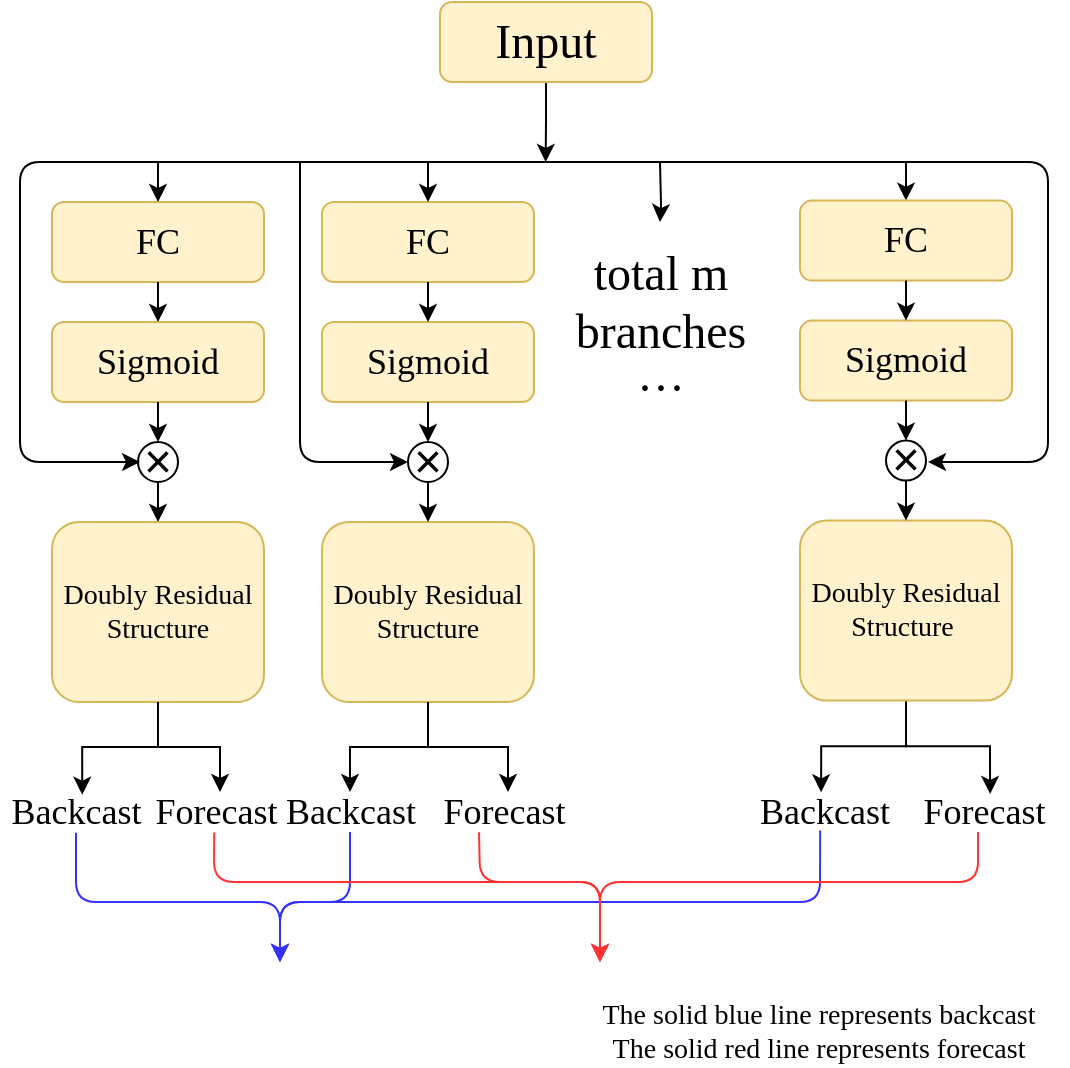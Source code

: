 <mxfile version="14.2.9" type="github"><diagram id="3lyuLYBFzt6b4DVkhszL" name="Page-1"><mxGraphModel dx="1543" dy="829" grid="1" gridSize="10" guides="1" tooltips="1" connect="1" arrows="1" fold="1" page="1" pageScale="1" pageWidth="827" pageHeight="1169" math="0" shadow="0"><root><mxCell id="0"/><mxCell id="1" parent="0"/><mxCell id="hmUjY6QKmMlUBoakhONz-150" style="edgeStyle=orthogonalEdgeStyle;rounded=0;orthogonalLoop=1;jettySize=auto;html=1;exitX=0.5;exitY=1;exitDx=0;exitDy=0;" edge="1" parent="1" source="hmUjY6QKmMlUBoakhONz-1"><mxGeometry relative="1" as="geometry"><mxPoint x="472.833" y="210" as="targetPoint"/></mxGeometry></mxCell><mxCell id="hmUjY6QKmMlUBoakhONz-1" value="&lt;font style=&quot;font-size: 24px&quot; face=&quot;Times New Roman&quot;&gt;Input&lt;/font&gt;" style="rounded=1;whiteSpace=wrap;html=1;fillColor=#fff2cc;strokeColor=#d6b656;" vertex="1" parent="1"><mxGeometry x="420" y="130" width="106" height="40" as="geometry"/></mxCell><mxCell id="hmUjY6QKmMlUBoakhONz-22" value="" style="group" vertex="1" connectable="0" parent="1"><mxGeometry x="200" y="220" width="132" height="260" as="geometry"/></mxCell><mxCell id="hmUjY6QKmMlUBoakhONz-3" value="&lt;font style=&quot;font-size: 18px&quot; face=&quot;Times New Roman&quot;&gt;FC&lt;/font&gt;" style="rounded=1;whiteSpace=wrap;html=1;fillColor=#fff2cc;strokeColor=#d6b656;" vertex="1" parent="hmUjY6QKmMlUBoakhONz-22"><mxGeometry x="26" y="10" width="106" height="40" as="geometry"/></mxCell><mxCell id="hmUjY6QKmMlUBoakhONz-4" value="&lt;font style=&quot;font-size: 14px&quot; face=&quot;Times New Roman&quot;&gt;Doubly Residual Structure&lt;/font&gt;" style="rounded=1;whiteSpace=wrap;html=1;fillColor=#fff2cc;strokeColor=#d6b656;" vertex="1" parent="hmUjY6QKmMlUBoakhONz-22"><mxGeometry x="26" y="170" width="106" height="90" as="geometry"/></mxCell><mxCell id="hmUjY6QKmMlUBoakhONz-8" value="&lt;font style=&quot;font-size: 18px&quot; face=&quot;Times New Roman&quot;&gt;Sigmoid&lt;/font&gt;" style="rounded=1;whiteSpace=wrap;html=1;fillColor=#fff2cc;strokeColor=#d6b656;" vertex="1" parent="hmUjY6QKmMlUBoakhONz-22"><mxGeometry x="26" y="70" width="106" height="40" as="geometry"/></mxCell><mxCell id="hmUjY6QKmMlUBoakhONz-12" style="edgeStyle=orthogonalEdgeStyle;rounded=0;orthogonalLoop=1;jettySize=auto;html=1;exitX=0.5;exitY=1;exitDx=0;exitDy=0;entryX=0.5;entryY=0;entryDx=0;entryDy=0;" edge="1" parent="hmUjY6QKmMlUBoakhONz-22" source="hmUjY6QKmMlUBoakhONz-3" target="hmUjY6QKmMlUBoakhONz-8"><mxGeometry relative="1" as="geometry"/></mxCell><mxCell id="hmUjY6QKmMlUBoakhONz-20" style="edgeStyle=orthogonalEdgeStyle;rounded=0;orthogonalLoop=1;jettySize=auto;html=1;exitX=0.5;exitY=1;exitDx=0;exitDy=0;" edge="1" parent="hmUjY6QKmMlUBoakhONz-22" source="hmUjY6QKmMlUBoakhONz-14"><mxGeometry relative="1" as="geometry"><mxPoint x="79" y="170" as="targetPoint"/></mxGeometry></mxCell><mxCell id="hmUjY6QKmMlUBoakhONz-14" value="&lt;font style=&quot;font-size: 24px&quot;&gt;×&lt;/font&gt;" style="ellipse;whiteSpace=wrap;html=1;aspect=fixed;" vertex="1" parent="hmUjY6QKmMlUBoakhONz-22"><mxGeometry x="69" y="130" width="20" height="20" as="geometry"/></mxCell><mxCell id="hmUjY6QKmMlUBoakhONz-19" style="edgeStyle=orthogonalEdgeStyle;rounded=0;orthogonalLoop=1;jettySize=auto;html=1;exitX=0.5;exitY=1;exitDx=0;exitDy=0;entryX=0.5;entryY=0;entryDx=0;entryDy=0;" edge="1" parent="hmUjY6QKmMlUBoakhONz-22" source="hmUjY6QKmMlUBoakhONz-8" target="hmUjY6QKmMlUBoakhONz-14"><mxGeometry relative="1" as="geometry"/></mxCell><mxCell id="hmUjY6QKmMlUBoakhONz-21" style="edgeStyle=orthogonalEdgeStyle;rounded=0;orthogonalLoop=1;jettySize=auto;html=1;exitX=0.5;exitY=1;exitDx=0;exitDy=0;" edge="1" parent="hmUjY6QKmMlUBoakhONz-22" source="hmUjY6QKmMlUBoakhONz-4" target="hmUjY6QKmMlUBoakhONz-4"><mxGeometry relative="1" as="geometry"/></mxCell><mxCell id="hmUjY6QKmMlUBoakhONz-51" value="" style="endArrow=classic;html=1;" edge="1" parent="1"><mxGeometry width="50" height="50" relative="1" as="geometry"><mxPoint x="660" y="210" as="sourcePoint"/><mxPoint x="270" y="360" as="targetPoint"/><Array as="points"><mxPoint x="210" y="210"/><mxPoint x="210" y="280"/><mxPoint x="210" y="360"/></Array></mxGeometry></mxCell><mxCell id="hmUjY6QKmMlUBoakhONz-64" style="edgeStyle=orthogonalEdgeStyle;rounded=0;orthogonalLoop=1;jettySize=auto;html=1;exitX=0.5;exitY=0;exitDx=0;exitDy=0;entryX=0.5;entryY=0;entryDx=0;entryDy=0;" edge="1" parent="1" target="hmUjY6QKmMlUBoakhONz-52"><mxGeometry relative="1" as="geometry"><mxPoint x="653" y="210" as="sourcePoint"/></mxGeometry></mxCell><mxCell id="hmUjY6QKmMlUBoakhONz-52" value="&lt;font style=&quot;font-size: 18px&quot; face=&quot;Times New Roman&quot;&gt;FC&lt;/font&gt;" style="rounded=1;whiteSpace=wrap;html=1;fillColor=#fff2cc;strokeColor=#d6b656;" vertex="1" parent="1"><mxGeometry x="600" y="229.31" width="106" height="40" as="geometry"/></mxCell><mxCell id="hmUjY6QKmMlUBoakhONz-121" style="edgeStyle=orthogonalEdgeStyle;rounded=0;orthogonalLoop=1;jettySize=auto;html=1;entryX=0.482;entryY=0.007;entryDx=0;entryDy=0;entryPerimeter=0;" edge="1" parent="1" source="hmUjY6QKmMlUBoakhONz-53" target="hmUjY6QKmMlUBoakhONz-116"><mxGeometry relative="1" as="geometry"/></mxCell><mxCell id="hmUjY6QKmMlUBoakhONz-123" style="edgeStyle=orthogonalEdgeStyle;rounded=0;orthogonalLoop=1;jettySize=auto;html=1;exitX=0.5;exitY=1;exitDx=0;exitDy=0;entryX=0.513;entryY=0.047;entryDx=0;entryDy=0;entryPerimeter=0;" edge="1" parent="1" source="hmUjY6QKmMlUBoakhONz-53" target="hmUjY6QKmMlUBoakhONz-118"><mxGeometry relative="1" as="geometry"/></mxCell><mxCell id="hmUjY6QKmMlUBoakhONz-53" value="&lt;font style=&quot;font-size: 14px&quot; face=&quot;Times New Roman&quot;&gt;Doubly Residual Structure&amp;nbsp;&lt;/font&gt;" style="rounded=1;whiteSpace=wrap;html=1;fillColor=#fff2cc;strokeColor=#d6b656;" vertex="1" parent="1"><mxGeometry x="600" y="389.31" width="106" height="90" as="geometry"/></mxCell><mxCell id="hmUjY6QKmMlUBoakhONz-54" value="&lt;font style=&quot;font-size: 18px&quot; face=&quot;Times New Roman&quot;&gt;Sigmoid&lt;/font&gt;" style="rounded=1;whiteSpace=wrap;html=1;fillColor=#fff2cc;strokeColor=#d6b656;" vertex="1" parent="1"><mxGeometry x="600" y="289.31" width="106" height="40" as="geometry"/></mxCell><mxCell id="hmUjY6QKmMlUBoakhONz-55" style="edgeStyle=orthogonalEdgeStyle;rounded=0;orthogonalLoop=1;jettySize=auto;html=1;exitX=0.5;exitY=1;exitDx=0;exitDy=0;entryX=0.5;entryY=0;entryDx=0;entryDy=0;" edge="1" parent="1" source="hmUjY6QKmMlUBoakhONz-52" target="hmUjY6QKmMlUBoakhONz-54"><mxGeometry relative="1" as="geometry"/></mxCell><mxCell id="hmUjY6QKmMlUBoakhONz-56" style="edgeStyle=orthogonalEdgeStyle;rounded=0;orthogonalLoop=1;jettySize=auto;html=1;exitX=0.5;exitY=1;exitDx=0;exitDy=0;" edge="1" parent="1" source="hmUjY6QKmMlUBoakhONz-57"><mxGeometry relative="1" as="geometry"><mxPoint x="653" y="389.31" as="targetPoint"/></mxGeometry></mxCell><mxCell id="hmUjY6QKmMlUBoakhONz-57" value="&lt;font style=&quot;font-size: 24px&quot;&gt;×&lt;/font&gt;" style="ellipse;whiteSpace=wrap;html=1;aspect=fixed;" vertex="1" parent="1"><mxGeometry x="643" y="349.31" width="20" height="20" as="geometry"/></mxCell><mxCell id="hmUjY6QKmMlUBoakhONz-58" style="edgeStyle=orthogonalEdgeStyle;rounded=0;orthogonalLoop=1;jettySize=auto;html=1;exitX=0.5;exitY=1;exitDx=0;exitDy=0;entryX=0.5;entryY=0;entryDx=0;entryDy=0;" edge="1" parent="1" source="hmUjY6QKmMlUBoakhONz-54" target="hmUjY6QKmMlUBoakhONz-57"><mxGeometry relative="1" as="geometry"/></mxCell><mxCell id="hmUjY6QKmMlUBoakhONz-59" style="edgeStyle=orthogonalEdgeStyle;rounded=0;orthogonalLoop=1;jettySize=auto;html=1;exitX=0.5;exitY=1;exitDx=0;exitDy=0;" edge="1" parent="1" source="hmUjY6QKmMlUBoakhONz-53" target="hmUjY6QKmMlUBoakhONz-53"><mxGeometry relative="1" as="geometry"/></mxCell><mxCell id="hmUjY6QKmMlUBoakhONz-60" value="" style="endArrow=classic;html=1;" edge="1" parent="1"><mxGeometry width="50" height="50" relative="1" as="geometry"><mxPoint x="654" y="210" as="sourcePoint"/><mxPoint x="664" y="360" as="targetPoint"/><Array as="points"><mxPoint x="724" y="210"/><mxPoint x="724" y="281"/><mxPoint x="724" y="360"/></Array></mxGeometry></mxCell><mxCell id="hmUjY6QKmMlUBoakhONz-63" style="edgeStyle=orthogonalEdgeStyle;rounded=0;orthogonalLoop=1;jettySize=auto;html=1;exitX=0.5;exitY=0;exitDx=0;exitDy=0;entryX=0.5;entryY=0;entryDx=0;entryDy=0;" edge="1" parent="1" target="hmUjY6QKmMlUBoakhONz-3"><mxGeometry relative="1" as="geometry"><mxPoint x="279" y="210" as="sourcePoint"/></mxGeometry></mxCell><mxCell id="hmUjY6QKmMlUBoakhONz-68" value="&lt;font style=&quot;font-size: 18px&quot; face=&quot;Times New Roman&quot;&gt;Backcast&amp;nbsp;&lt;/font&gt;" style="text;html=1;align=center;verticalAlign=middle;resizable=0;points=[];autosize=1;" vertex="1" parent="1"><mxGeometry x="200" y="525" width="80" height="20" as="geometry"/></mxCell><mxCell id="hmUjY6QKmMlUBoakhONz-73" value="" style="group" vertex="1" connectable="0" parent="1"><mxGeometry x="335" y="220" width="132" height="260" as="geometry"/></mxCell><mxCell id="hmUjY6QKmMlUBoakhONz-74" value="&lt;font style=&quot;font-size: 18px&quot; face=&quot;Times New Roman&quot;&gt;FC&lt;/font&gt;" style="rounded=1;whiteSpace=wrap;html=1;fillColor=#fff2cc;strokeColor=#d6b656;" vertex="1" parent="hmUjY6QKmMlUBoakhONz-73"><mxGeometry x="26" y="10" width="106" height="40" as="geometry"/></mxCell><mxCell id="hmUjY6QKmMlUBoakhONz-75" value="&lt;font style=&quot;font-size: 14px&quot; face=&quot;Times New Roman&quot;&gt;Doubly Residual Structure&lt;/font&gt;" style="rounded=1;whiteSpace=wrap;html=1;fillColor=#fff2cc;strokeColor=#d6b656;" vertex="1" parent="hmUjY6QKmMlUBoakhONz-73"><mxGeometry x="26" y="170" width="106" height="90" as="geometry"/></mxCell><mxCell id="hmUjY6QKmMlUBoakhONz-76" value="&lt;font style=&quot;font-size: 18px&quot; face=&quot;Times New Roman&quot;&gt;Sigmoid&lt;/font&gt;" style="rounded=1;whiteSpace=wrap;html=1;fillColor=#fff2cc;strokeColor=#d6b656;" vertex="1" parent="hmUjY6QKmMlUBoakhONz-73"><mxGeometry x="26" y="70" width="106" height="40" as="geometry"/></mxCell><mxCell id="hmUjY6QKmMlUBoakhONz-77" style="edgeStyle=orthogonalEdgeStyle;rounded=0;orthogonalLoop=1;jettySize=auto;html=1;exitX=0.5;exitY=1;exitDx=0;exitDy=0;entryX=0.5;entryY=0;entryDx=0;entryDy=0;" edge="1" parent="hmUjY6QKmMlUBoakhONz-73" source="hmUjY6QKmMlUBoakhONz-74" target="hmUjY6QKmMlUBoakhONz-76"><mxGeometry relative="1" as="geometry"/></mxCell><mxCell id="hmUjY6QKmMlUBoakhONz-78" style="edgeStyle=orthogonalEdgeStyle;rounded=0;orthogonalLoop=1;jettySize=auto;html=1;exitX=0.5;exitY=1;exitDx=0;exitDy=0;" edge="1" parent="hmUjY6QKmMlUBoakhONz-73" source="hmUjY6QKmMlUBoakhONz-79"><mxGeometry relative="1" as="geometry"><mxPoint x="79" y="170" as="targetPoint"/></mxGeometry></mxCell><mxCell id="hmUjY6QKmMlUBoakhONz-79" value="&lt;font style=&quot;font-size: 24px&quot;&gt;×&lt;/font&gt;" style="ellipse;whiteSpace=wrap;html=1;aspect=fixed;" vertex="1" parent="hmUjY6QKmMlUBoakhONz-73"><mxGeometry x="69" y="130" width="20" height="20" as="geometry"/></mxCell><mxCell id="hmUjY6QKmMlUBoakhONz-80" style="edgeStyle=orthogonalEdgeStyle;rounded=0;orthogonalLoop=1;jettySize=auto;html=1;exitX=0.5;exitY=1;exitDx=0;exitDy=0;entryX=0.5;entryY=0;entryDx=0;entryDy=0;" edge="1" parent="hmUjY6QKmMlUBoakhONz-73" source="hmUjY6QKmMlUBoakhONz-76" target="hmUjY6QKmMlUBoakhONz-79"><mxGeometry relative="1" as="geometry"/></mxCell><mxCell id="hmUjY6QKmMlUBoakhONz-81" style="edgeStyle=orthogonalEdgeStyle;rounded=0;orthogonalLoop=1;jettySize=auto;html=1;exitX=0.5;exitY=1;exitDx=0;exitDy=0;" edge="1" parent="hmUjY6QKmMlUBoakhONz-73" source="hmUjY6QKmMlUBoakhONz-75" target="hmUjY6QKmMlUBoakhONz-75"><mxGeometry relative="1" as="geometry"/></mxCell><mxCell id="hmUjY6QKmMlUBoakhONz-82" style="edgeStyle=orthogonalEdgeStyle;rounded=0;orthogonalLoop=1;jettySize=auto;html=1;exitX=0.5;exitY=0;exitDx=0;exitDy=0;entryX=0.5;entryY=0;entryDx=0;entryDy=0;" edge="1" parent="1" target="hmUjY6QKmMlUBoakhONz-74"><mxGeometry relative="1" as="geometry"><mxPoint x="419" y="210" as="sourcePoint"/></mxGeometry></mxCell><mxCell id="hmUjY6QKmMlUBoakhONz-84" value="&lt;font style=&quot;font-size: 18px&quot; face=&quot;Times New Roman&quot;&gt;Backcast&lt;/font&gt;" style="text;html=1;align=center;verticalAlign=middle;resizable=0;points=[];autosize=1;" vertex="1" parent="1"><mxGeometry x="335" y="525" width="80" height="20" as="geometry"/></mxCell><mxCell id="hmUjY6QKmMlUBoakhONz-85" value="" style="endArrow=classic;html=1;entryX=0;entryY=0.5;entryDx=0;entryDy=0;" edge="1" parent="1" target="hmUjY6QKmMlUBoakhONz-79"><mxGeometry width="50" height="50" relative="1" as="geometry"><mxPoint x="350" y="210" as="sourcePoint"/><mxPoint x="480" y="220" as="targetPoint"/><Array as="points"><mxPoint x="350" y="360"/></Array></mxGeometry></mxCell><mxCell id="hmUjY6QKmMlUBoakhONz-88" style="edgeStyle=orthogonalEdgeStyle;rounded=0;orthogonalLoop=1;jettySize=auto;html=1;" edge="1" parent="1" target="hmUjY6QKmMlUBoakhONz-86"><mxGeometry relative="1" as="geometry"><mxPoint x="530" y="230" as="targetPoint"/><mxPoint x="530" y="210" as="sourcePoint"/></mxGeometry></mxCell><mxCell id="hmUjY6QKmMlUBoakhONz-86" value="&lt;font style=&quot;font-size: 24px&quot; face=&quot;Times New Roman&quot;&gt;&lt;br&gt;total m&lt;br&gt;branches&lt;br&gt;···&lt;br&gt;&lt;/font&gt;" style="text;html=1;align=center;verticalAlign=middle;resizable=0;points=[];autosize=1;" vertex="1" parent="1"><mxGeometry x="480" y="240" width="100" height="80" as="geometry"/></mxCell><mxCell id="hmUjY6QKmMlUBoakhONz-92" style="edgeStyle=orthogonalEdgeStyle;rounded=0;orthogonalLoop=1;jettySize=auto;html=1;exitX=0.5;exitY=1;exitDx=0;exitDy=0;" edge="1" parent="1" source="hmUjY6QKmMlUBoakhONz-75" target="hmUjY6QKmMlUBoakhONz-84"><mxGeometry relative="1" as="geometry"/></mxCell><mxCell id="hmUjY6QKmMlUBoakhONz-101" value="&lt;font style=&quot;font-size: 18px&quot; face=&quot;Times New Roman&quot;&gt;Forecast&amp;nbsp;&lt;/font&gt;" style="text;html=1;align=center;verticalAlign=middle;resizable=0;points=[];autosize=1;" vertex="1" parent="1"><mxGeometry x="414" y="525" width="80" height="20" as="geometry"/></mxCell><mxCell id="hmUjY6QKmMlUBoakhONz-102" style="edgeStyle=orthogonalEdgeStyle;rounded=0;orthogonalLoop=1;jettySize=auto;html=1;exitX=0.5;exitY=1;exitDx=0;exitDy=0;" edge="1" parent="1" source="hmUjY6QKmMlUBoakhONz-75" target="hmUjY6QKmMlUBoakhONz-101"><mxGeometry relative="1" as="geometry"/></mxCell><mxCell id="hmUjY6QKmMlUBoakhONz-115" style="edgeStyle=orthogonalEdgeStyle;rounded=0;orthogonalLoop=1;jettySize=auto;html=1;exitX=0.5;exitY=1;exitDx=0;exitDy=0;" edge="1" parent="1"><mxGeometry relative="1" as="geometry"><mxPoint x="654" y="495" as="sourcePoint"/><mxPoint x="654" y="495" as="targetPoint"/></mxGeometry></mxCell><mxCell id="hmUjY6QKmMlUBoakhONz-116" value="&lt;font style=&quot;font-size: 18px&quot; face=&quot;Times New Roman&quot;&gt;Backcast&lt;/font&gt;" style="text;html=1;align=center;verticalAlign=middle;resizable=0;points=[];autosize=1;" vertex="1" parent="1"><mxGeometry x="572" y="525" width="80" height="20" as="geometry"/></mxCell><mxCell id="hmUjY6QKmMlUBoakhONz-118" value="&lt;font style=&quot;font-size: 18px&quot; face=&quot;Times New Roman&quot;&gt;Forecast&amp;nbsp;&lt;/font&gt;" style="text;html=1;align=center;verticalAlign=middle;resizable=0;points=[];autosize=1;" vertex="1" parent="1"><mxGeometry x="654" y="525" width="80" height="20" as="geometry"/></mxCell><mxCell id="hmUjY6QKmMlUBoakhONz-129" value="&lt;font style=&quot;font-size: 18px&quot; face=&quot;Times New Roman&quot;&gt;Forecast&amp;nbsp;&lt;/font&gt;" style="text;html=1;align=center;verticalAlign=middle;resizable=0;points=[];autosize=1;" vertex="1" parent="1"><mxGeometry x="270" y="525" width="80" height="20" as="geometry"/></mxCell><mxCell id="hmUjY6QKmMlUBoakhONz-130" style="edgeStyle=orthogonalEdgeStyle;rounded=0;orthogonalLoop=1;jettySize=auto;html=1;exitX=0.5;exitY=1;exitDx=0;exitDy=0;entryX=0.514;entryY=0.067;entryDx=0;entryDy=0;entryPerimeter=0;" edge="1" parent="1" source="hmUjY6QKmMlUBoakhONz-4" target="hmUjY6QKmMlUBoakhONz-68"><mxGeometry relative="1" as="geometry"/></mxCell><mxCell id="hmUjY6QKmMlUBoakhONz-131" style="edgeStyle=orthogonalEdgeStyle;rounded=0;orthogonalLoop=1;jettySize=auto;html=1;exitX=0.5;exitY=1;exitDx=0;exitDy=0;" edge="1" parent="1" source="hmUjY6QKmMlUBoakhONz-4" target="hmUjY6QKmMlUBoakhONz-129"><mxGeometry relative="1" as="geometry"/></mxCell><mxCell id="hmUjY6QKmMlUBoakhONz-144" value="" style="endArrow=classic;html=1;exitX=0.475;exitY=1.021;exitDx=0;exitDy=0;exitPerimeter=0;strokeColor=#3333FF;" edge="1" parent="1" source="hmUjY6QKmMlUBoakhONz-68"><mxGeometry width="50" height="50" relative="1" as="geometry"><mxPoint x="410" y="590" as="sourcePoint"/><mxPoint x="340" y="610" as="targetPoint"/><Array as="points"><mxPoint x="238" y="580"/><mxPoint x="340" y="580"/></Array></mxGeometry></mxCell><mxCell id="hmUjY6QKmMlUBoakhONz-145" value="" style="endArrow=classic;html=1;strokeColor=#3333FF;" edge="1" parent="1" source="hmUjY6QKmMlUBoakhONz-84"><mxGeometry width="50" height="50" relative="1" as="geometry"><mxPoint x="410" y="590" as="sourcePoint"/><mxPoint x="340" y="610" as="targetPoint"/><Array as="points"><mxPoint x="375" y="580"/><mxPoint x="340" y="580"/></Array></mxGeometry></mxCell><mxCell id="hmUjY6QKmMlUBoakhONz-146" value="" style="endArrow=classic;html=1;exitX=0.476;exitY=0.96;exitDx=0;exitDy=0;exitPerimeter=0;strokeColor=#3333FF;" edge="1" parent="1" source="hmUjY6QKmMlUBoakhONz-116"><mxGeometry width="50" height="50" relative="1" as="geometry"><mxPoint x="610" y="550" as="sourcePoint"/><mxPoint x="340" y="610" as="targetPoint"/><Array as="points"><mxPoint x="610" y="580"/><mxPoint x="340" y="580"/></Array></mxGeometry></mxCell><mxCell id="hmUjY6QKmMlUBoakhONz-147" value="" style="endArrow=classic;html=1;exitX=0.464;exitY=1.01;exitDx=0;exitDy=0;exitPerimeter=0;strokeColor=#FF3333;" edge="1" parent="1" source="hmUjY6QKmMlUBoakhONz-129"><mxGeometry width="50" height="50" relative="1" as="geometry"><mxPoint x="300" y="570" as="sourcePoint"/><mxPoint x="500" y="610" as="targetPoint"/><Array as="points"><mxPoint x="307" y="570"/><mxPoint x="500" y="570"/></Array></mxGeometry></mxCell><mxCell id="hmUjY6QKmMlUBoakhONz-148" value="" style="endArrow=classic;html=1;exitX=0.319;exitY=1.006;exitDx=0;exitDy=0;exitPerimeter=0;strokeColor=#FF3333;" edge="1" parent="1" source="hmUjY6QKmMlUBoakhONz-101"><mxGeometry width="50" height="50" relative="1" as="geometry"><mxPoint x="410" y="510" as="sourcePoint"/><mxPoint x="500" y="610" as="targetPoint"/><Array as="points"><mxPoint x="440" y="570"/><mxPoint x="500" y="570"/></Array></mxGeometry></mxCell><mxCell id="hmUjY6QKmMlUBoakhONz-149" value="" style="endArrow=classic;html=1;exitX=0.438;exitY=1;exitDx=0;exitDy=0;exitPerimeter=0;strokeColor=#FF3333;" edge="1" parent="1" source="hmUjY6QKmMlUBoakhONz-118"><mxGeometry width="50" height="50" relative="1" as="geometry"><mxPoint x="490" y="550" as="sourcePoint"/><mxPoint x="500" y="610" as="targetPoint"/><Array as="points"><mxPoint x="689" y="570"/><mxPoint x="500" y="570"/></Array></mxGeometry></mxCell><mxCell id="hmUjY6QKmMlUBoakhONz-151" value="&lt;font style=&quot;font-size: 14px&quot; face=&quot;Times New Roman&quot;&gt;The solid blue line represents backcast&lt;br&gt;The solid red line represents forecast&lt;/font&gt;" style="text;html=1;align=center;verticalAlign=middle;resizable=0;points=[];autosize=1;" vertex="1" parent="1"><mxGeometry x="484" y="630" width="250" height="30" as="geometry"/></mxCell></root></mxGraphModel></diagram></mxfile>